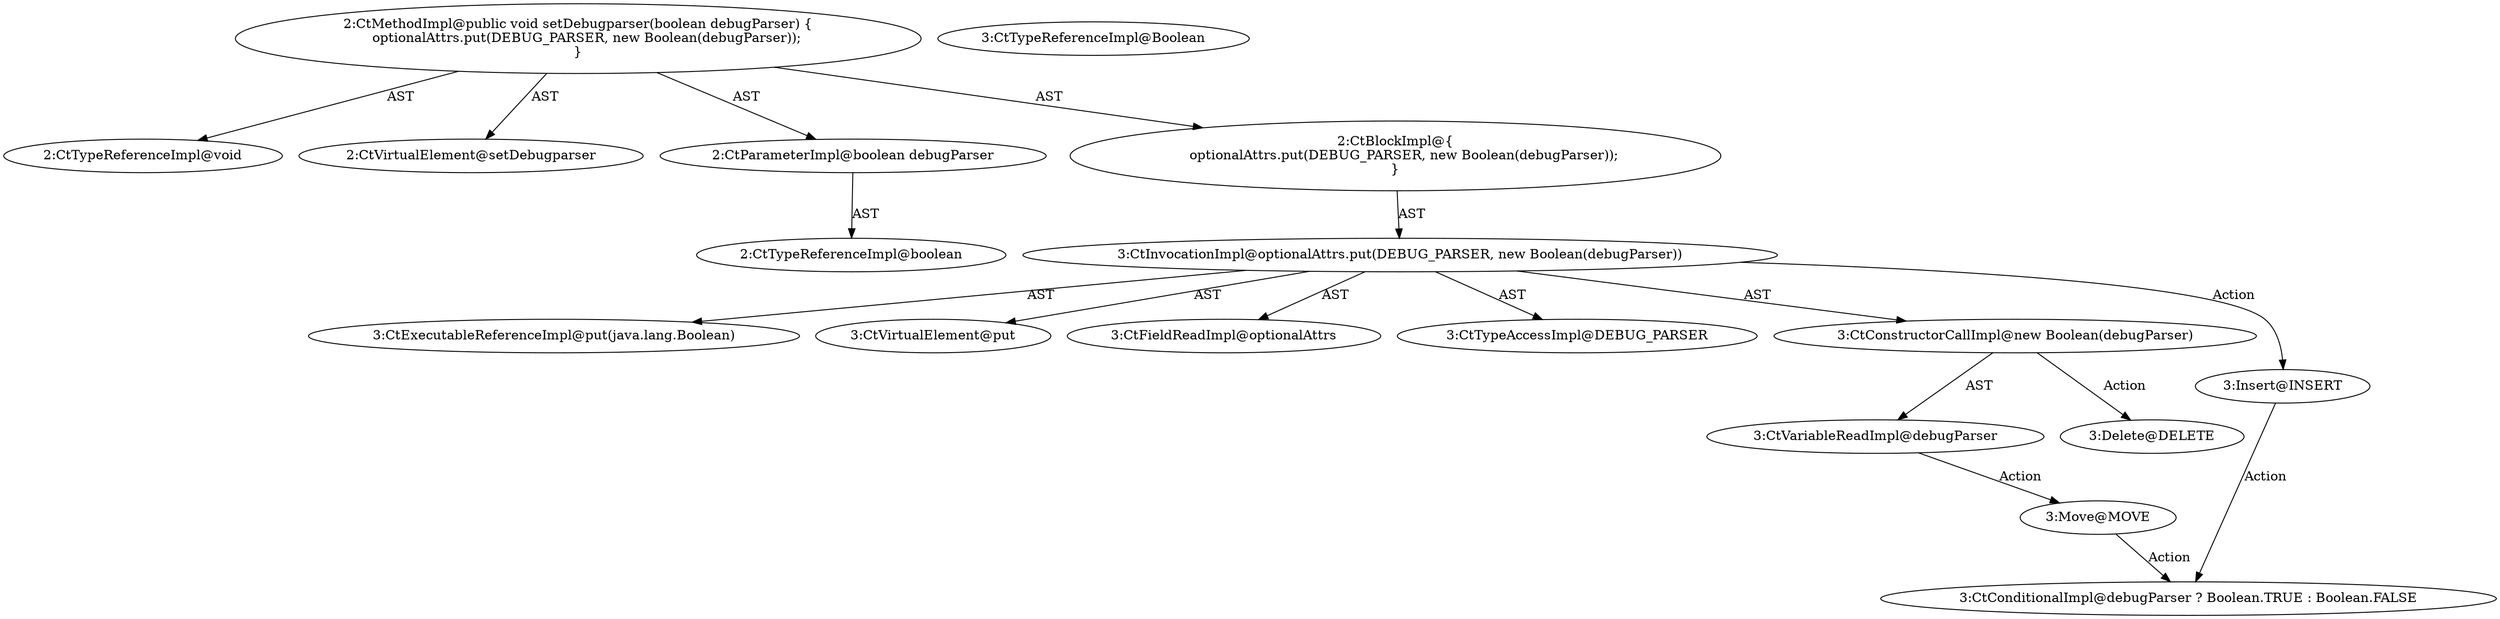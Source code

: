 digraph "setDebugparser#?,boolean" {
0 [label="2:CtTypeReferenceImpl@void" shape=ellipse]
1 [label="2:CtVirtualElement@setDebugparser" shape=ellipse]
2 [label="2:CtParameterImpl@boolean debugParser" shape=ellipse]
3 [label="2:CtTypeReferenceImpl@boolean" shape=ellipse]
4 [label="3:CtExecutableReferenceImpl@put(java.lang.Boolean)" shape=ellipse]
5 [label="3:CtVirtualElement@put" shape=ellipse]
6 [label="3:CtFieldReadImpl@optionalAttrs" shape=ellipse]
7 [label="3:CtTypeAccessImpl@DEBUG_PARSER" shape=ellipse]
8 [label="3:CtTypeReferenceImpl@Boolean" shape=ellipse]
9 [label="3:CtVariableReadImpl@debugParser" shape=ellipse]
10 [label="3:CtConstructorCallImpl@new Boolean(debugParser)" shape=ellipse]
11 [label="3:CtInvocationImpl@optionalAttrs.put(DEBUG_PARSER, new Boolean(debugParser))" shape=ellipse]
12 [label="2:CtBlockImpl@\{
    optionalAttrs.put(DEBUG_PARSER, new Boolean(debugParser));
\}" shape=ellipse]
13 [label="2:CtMethodImpl@public void setDebugparser(boolean debugParser) \{
    optionalAttrs.put(DEBUG_PARSER, new Boolean(debugParser));
\}" shape=ellipse]
14 [label="3:Delete@DELETE" shape=ellipse]
15 [label="3:Insert@INSERT" shape=ellipse]
16 [label="3:CtConditionalImpl@debugParser ? Boolean.TRUE : Boolean.FALSE" shape=ellipse]
17 [label="3:Move@MOVE" shape=ellipse]
2 -> 3 [label="AST"];
9 -> 17 [label="Action"];
10 -> 9 [label="AST"];
10 -> 14 [label="Action"];
11 -> 5 [label="AST"];
11 -> 6 [label="AST"];
11 -> 4 [label="AST"];
11 -> 7 [label="AST"];
11 -> 10 [label="AST"];
11 -> 15 [label="Action"];
12 -> 11 [label="AST"];
13 -> 1 [label="AST"];
13 -> 0 [label="AST"];
13 -> 2 [label="AST"];
13 -> 12 [label="AST"];
15 -> 16 [label="Action"];
17 -> 16 [label="Action"];
}